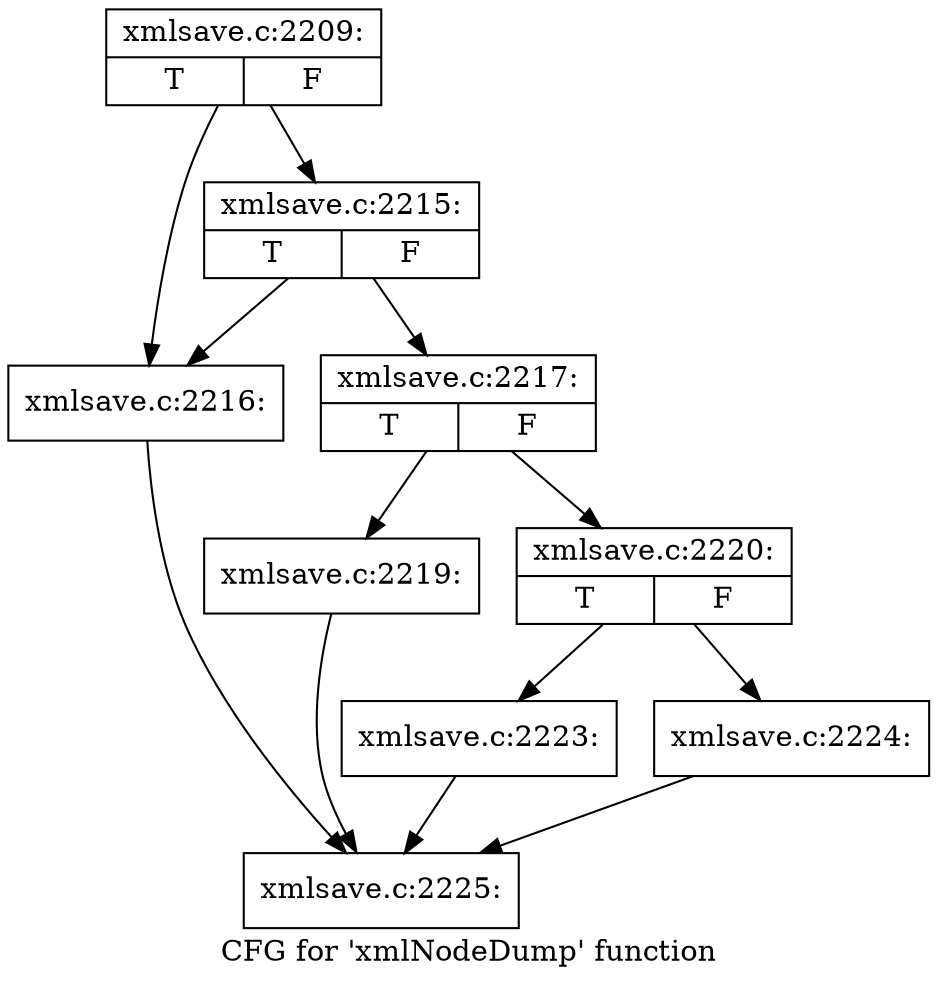 digraph "CFG for 'xmlNodeDump' function" {
	label="CFG for 'xmlNodeDump' function";

	Node0x5747a80 [shape=record,label="{xmlsave.c:2209:|{<s0>T|<s1>F}}"];
	Node0x5747a80 -> Node0x574e0a0;
	Node0x5747a80 -> Node0x574e140;
	Node0x574e140 [shape=record,label="{xmlsave.c:2215:|{<s0>T|<s1>F}}"];
	Node0x574e140 -> Node0x574e0a0;
	Node0x574e140 -> Node0x574e0f0;
	Node0x574e0a0 [shape=record,label="{xmlsave.c:2216:}"];
	Node0x574e0a0 -> Node0x574a110;
	Node0x574e0f0 [shape=record,label="{xmlsave.c:2217:|{<s0>T|<s1>F}}"];
	Node0x574e0f0 -> Node0x574ea90;
	Node0x574e0f0 -> Node0x574eae0;
	Node0x574ea90 [shape=record,label="{xmlsave.c:2219:}"];
	Node0x574ea90 -> Node0x574a110;
	Node0x574eae0 [shape=record,label="{xmlsave.c:2220:|{<s0>T|<s1>F}}"];
	Node0x574eae0 -> Node0x57508a0;
	Node0x574eae0 -> Node0x5750f60;
	Node0x57508a0 [shape=record,label="{xmlsave.c:2223:}"];
	Node0x57508a0 -> Node0x574a110;
	Node0x5750f60 [shape=record,label="{xmlsave.c:2224:}"];
	Node0x5750f60 -> Node0x574a110;
	Node0x574a110 [shape=record,label="{xmlsave.c:2225:}"];
}
